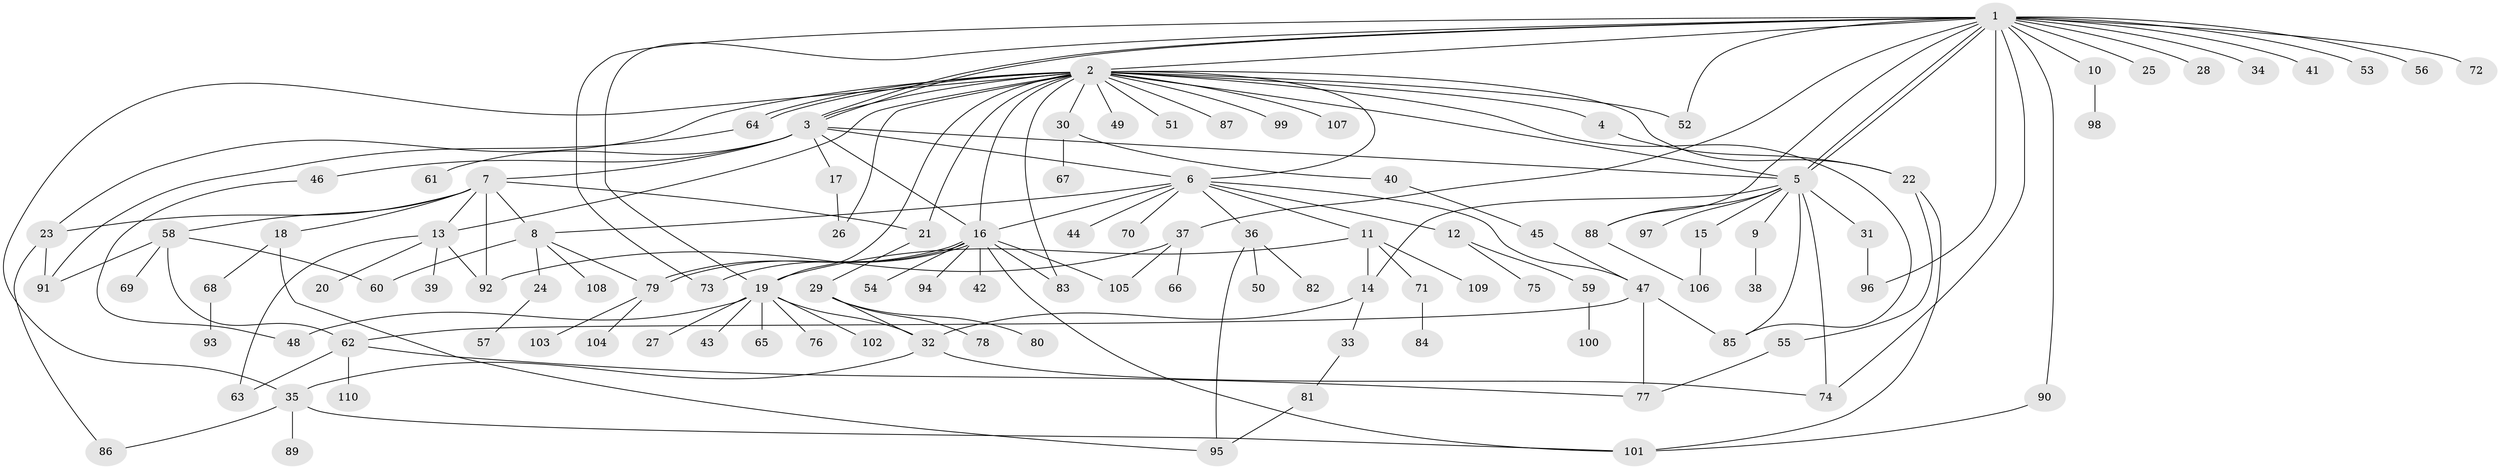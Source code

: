 // coarse degree distribution, {21: 0.012987012987012988, 23: 0.012987012987012988, 10: 0.025974025974025976, 2: 0.18181818181818182, 12: 0.012987012987012988, 8: 0.025974025974025976, 5: 0.07792207792207792, 3: 0.07792207792207792, 6: 0.025974025974025976, 4: 0.07792207792207792, 9: 0.012987012987012988, 1: 0.45454545454545453}
// Generated by graph-tools (version 1.1) at 2025/18/03/04/25 18:18:28]
// undirected, 110 vertices, 160 edges
graph export_dot {
graph [start="1"]
  node [color=gray90,style=filled];
  1;
  2;
  3;
  4;
  5;
  6;
  7;
  8;
  9;
  10;
  11;
  12;
  13;
  14;
  15;
  16;
  17;
  18;
  19;
  20;
  21;
  22;
  23;
  24;
  25;
  26;
  27;
  28;
  29;
  30;
  31;
  32;
  33;
  34;
  35;
  36;
  37;
  38;
  39;
  40;
  41;
  42;
  43;
  44;
  45;
  46;
  47;
  48;
  49;
  50;
  51;
  52;
  53;
  54;
  55;
  56;
  57;
  58;
  59;
  60;
  61;
  62;
  63;
  64;
  65;
  66;
  67;
  68;
  69;
  70;
  71;
  72;
  73;
  74;
  75;
  76;
  77;
  78;
  79;
  80;
  81;
  82;
  83;
  84;
  85;
  86;
  87;
  88;
  89;
  90;
  91;
  92;
  93;
  94;
  95;
  96;
  97;
  98;
  99;
  100;
  101;
  102;
  103;
  104;
  105;
  106;
  107;
  108;
  109;
  110;
  1 -- 2;
  1 -- 3;
  1 -- 3;
  1 -- 5;
  1 -- 5;
  1 -- 10;
  1 -- 19;
  1 -- 25;
  1 -- 28;
  1 -- 34;
  1 -- 37;
  1 -- 41;
  1 -- 52;
  1 -- 53;
  1 -- 56;
  1 -- 72;
  1 -- 73;
  1 -- 74;
  1 -- 88;
  1 -- 90;
  1 -- 96;
  2 -- 3;
  2 -- 4;
  2 -- 5;
  2 -- 6;
  2 -- 13;
  2 -- 16;
  2 -- 19;
  2 -- 21;
  2 -- 22;
  2 -- 23;
  2 -- 26;
  2 -- 30;
  2 -- 35;
  2 -- 49;
  2 -- 51;
  2 -- 52;
  2 -- 64;
  2 -- 64;
  2 -- 83;
  2 -- 85;
  2 -- 87;
  2 -- 99;
  2 -- 107;
  3 -- 5;
  3 -- 6;
  3 -- 7;
  3 -- 16;
  3 -- 17;
  3 -- 46;
  3 -- 61;
  4 -- 22;
  5 -- 9;
  5 -- 14;
  5 -- 15;
  5 -- 31;
  5 -- 74;
  5 -- 85;
  5 -- 88;
  5 -- 97;
  6 -- 8;
  6 -- 11;
  6 -- 12;
  6 -- 16;
  6 -- 36;
  6 -- 44;
  6 -- 47;
  6 -- 70;
  7 -- 8;
  7 -- 13;
  7 -- 18;
  7 -- 21;
  7 -- 23;
  7 -- 58;
  7 -- 92;
  8 -- 24;
  8 -- 60;
  8 -- 79;
  8 -- 108;
  9 -- 38;
  10 -- 98;
  11 -- 14;
  11 -- 19;
  11 -- 71;
  11 -- 109;
  12 -- 59;
  12 -- 75;
  13 -- 20;
  13 -- 39;
  13 -- 63;
  13 -- 92;
  14 -- 32;
  14 -- 33;
  15 -- 106;
  16 -- 42;
  16 -- 54;
  16 -- 73;
  16 -- 79;
  16 -- 79;
  16 -- 83;
  16 -- 94;
  16 -- 101;
  16 -- 105;
  17 -- 26;
  18 -- 68;
  18 -- 95;
  19 -- 27;
  19 -- 32;
  19 -- 43;
  19 -- 48;
  19 -- 65;
  19 -- 76;
  19 -- 102;
  21 -- 29;
  22 -- 55;
  22 -- 101;
  23 -- 86;
  23 -- 91;
  24 -- 57;
  29 -- 32;
  29 -- 78;
  29 -- 80;
  30 -- 40;
  30 -- 67;
  31 -- 96;
  32 -- 35;
  32 -- 74;
  33 -- 81;
  35 -- 86;
  35 -- 89;
  35 -- 101;
  36 -- 50;
  36 -- 82;
  36 -- 95;
  37 -- 66;
  37 -- 92;
  37 -- 105;
  40 -- 45;
  45 -- 47;
  46 -- 48;
  47 -- 62;
  47 -- 77;
  47 -- 85;
  55 -- 77;
  58 -- 60;
  58 -- 62;
  58 -- 69;
  58 -- 91;
  59 -- 100;
  62 -- 63;
  62 -- 77;
  62 -- 110;
  64 -- 91;
  68 -- 93;
  71 -- 84;
  79 -- 103;
  79 -- 104;
  81 -- 95;
  88 -- 106;
  90 -- 101;
}
